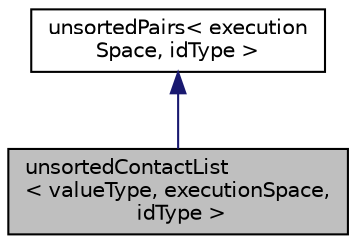 digraph "unsortedContactList&lt; valueType, executionSpace, idType &gt;"
{
 // LATEX_PDF_SIZE
  edge [fontname="Helvetica",fontsize="10",labelfontname="Helvetica",labelfontsize="10"];
  node [fontname="Helvetica",fontsize="10",shape=record];
  Node1 [label="unsortedContactList\l\< valueType, executionSpace,\l idType \>",height=0.2,width=0.4,color="black", fillcolor="grey75", style="filled", fontcolor="black",tooltip=" "];
  Node2 -> Node1 [dir="back",color="midnightblue",fontsize="10",style="solid",fontname="Helvetica"];
  Node2 [label="unsortedPairs\< execution\lSpace, idType \>",height=0.2,width=0.4,color="black", fillcolor="white", style="filled",URL="$classpFlow_1_1unsortedPairs.html",tooltip=" "];
}
